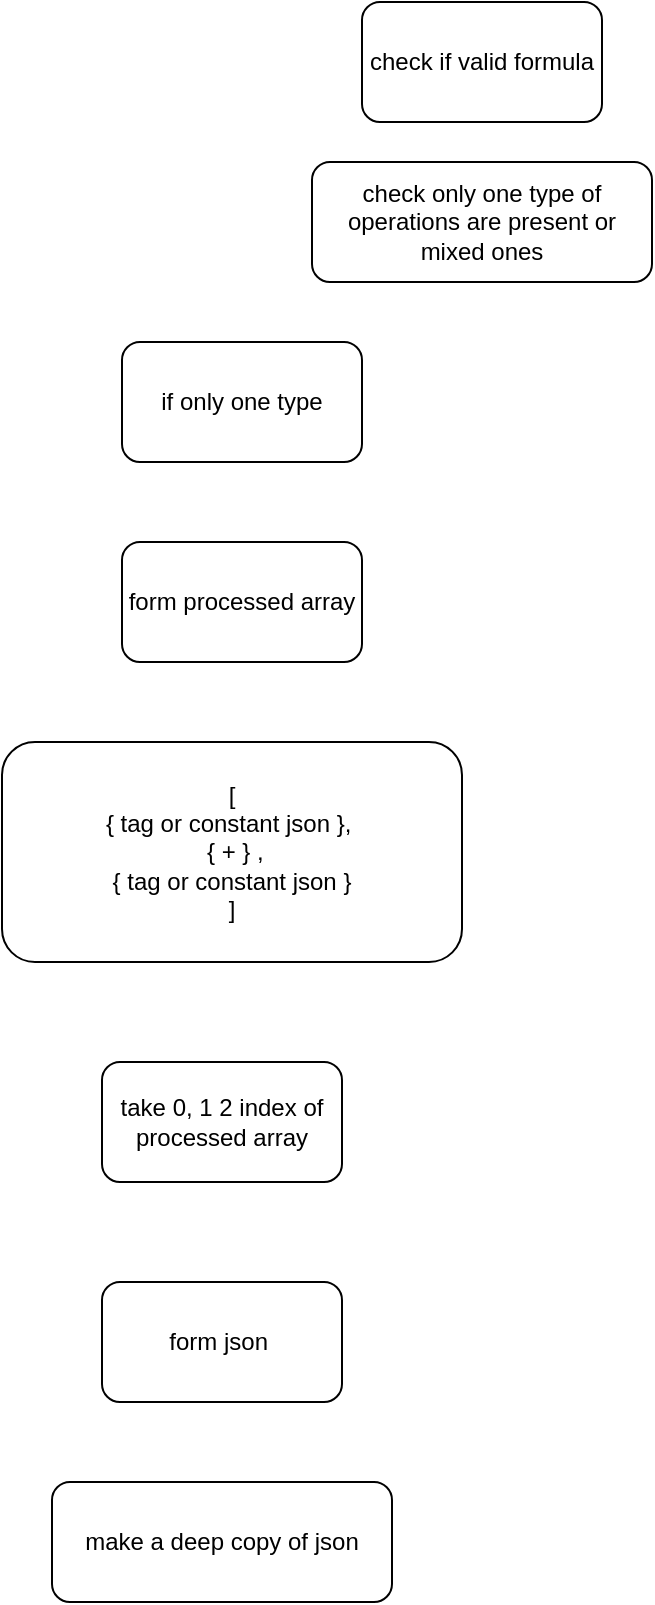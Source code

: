 <mxfile version="20.3.6" type="device"><diagram id="36HL2EqMsuEWpeYNMxAc" name="Page-1"><mxGraphModel dx="1184" dy="547" grid="1" gridSize="10" guides="1" tooltips="1" connect="1" arrows="1" fold="1" page="1" pageScale="1" pageWidth="850" pageHeight="1100" math="0" shadow="0"><root><mxCell id="0"/><mxCell id="1" parent="0"/><mxCell id="bnSGwNF7zfzboL-oSfhG-1" value="check if valid formula" style="rounded=1;whiteSpace=wrap;html=1;" vertex="1" parent="1"><mxGeometry x="90" y="90" width="120" height="60" as="geometry"/></mxCell><mxCell id="bnSGwNF7zfzboL-oSfhG-2" value="check only one type of operations are present or mixed ones" style="rounded=1;whiteSpace=wrap;html=1;" vertex="1" parent="1"><mxGeometry x="65" y="170" width="170" height="60" as="geometry"/></mxCell><mxCell id="bnSGwNF7zfzboL-oSfhG-3" value="if only one type" style="rounded=1;whiteSpace=wrap;html=1;" vertex="1" parent="1"><mxGeometry x="-30" y="260" width="120" height="60" as="geometry"/></mxCell><mxCell id="bnSGwNF7zfzboL-oSfhG-4" value="form processed array" style="rounded=1;whiteSpace=wrap;html=1;" vertex="1" parent="1"><mxGeometry x="-30" y="360" width="120" height="60" as="geometry"/></mxCell><mxCell id="bnSGwNF7zfzboL-oSfhG-5" value="[ &lt;br&gt;{ tag or constant json },&amp;nbsp;&lt;br&gt;&amp;nbsp;{ + } , &lt;br&gt;{ tag or constant json }&lt;br&gt;]" style="rounded=1;whiteSpace=wrap;html=1;" vertex="1" parent="1"><mxGeometry x="-90" y="460" width="230" height="110" as="geometry"/></mxCell><mxCell id="bnSGwNF7zfzboL-oSfhG-7" value="take 0, 1 2 index of processed array" style="rounded=1;whiteSpace=wrap;html=1;" vertex="1" parent="1"><mxGeometry x="-40" y="620" width="120" height="60" as="geometry"/></mxCell><mxCell id="bnSGwNF7zfzboL-oSfhG-8" value="form json&amp;nbsp;" style="rounded=1;whiteSpace=wrap;html=1;" vertex="1" parent="1"><mxGeometry x="-40" y="730" width="120" height="60" as="geometry"/></mxCell><mxCell id="bnSGwNF7zfzboL-oSfhG-9" value="make a deep copy of json" style="rounded=1;whiteSpace=wrap;html=1;" vertex="1" parent="1"><mxGeometry x="-65" y="830" width="170" height="60" as="geometry"/></mxCell></root></mxGraphModel></diagram></mxfile>